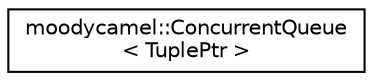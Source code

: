 digraph "Graphical Class Hierarchy"
{
 // LATEX_PDF_SIZE
  edge [fontname="Helvetica",fontsize="10",labelfontname="Helvetica",labelfontsize="10"];
  node [fontname="Helvetica",fontsize="10",shape=record];
  rankdir="LR";
  Node0 [label="moodycamel::ConcurrentQueue\l\< TuplePtr \>",height=0.2,width=0.4,color="black", fillcolor="white", style="filled",URL="$classmoodycamel_1_1ConcurrentQueue.html",tooltip=" "];
}
